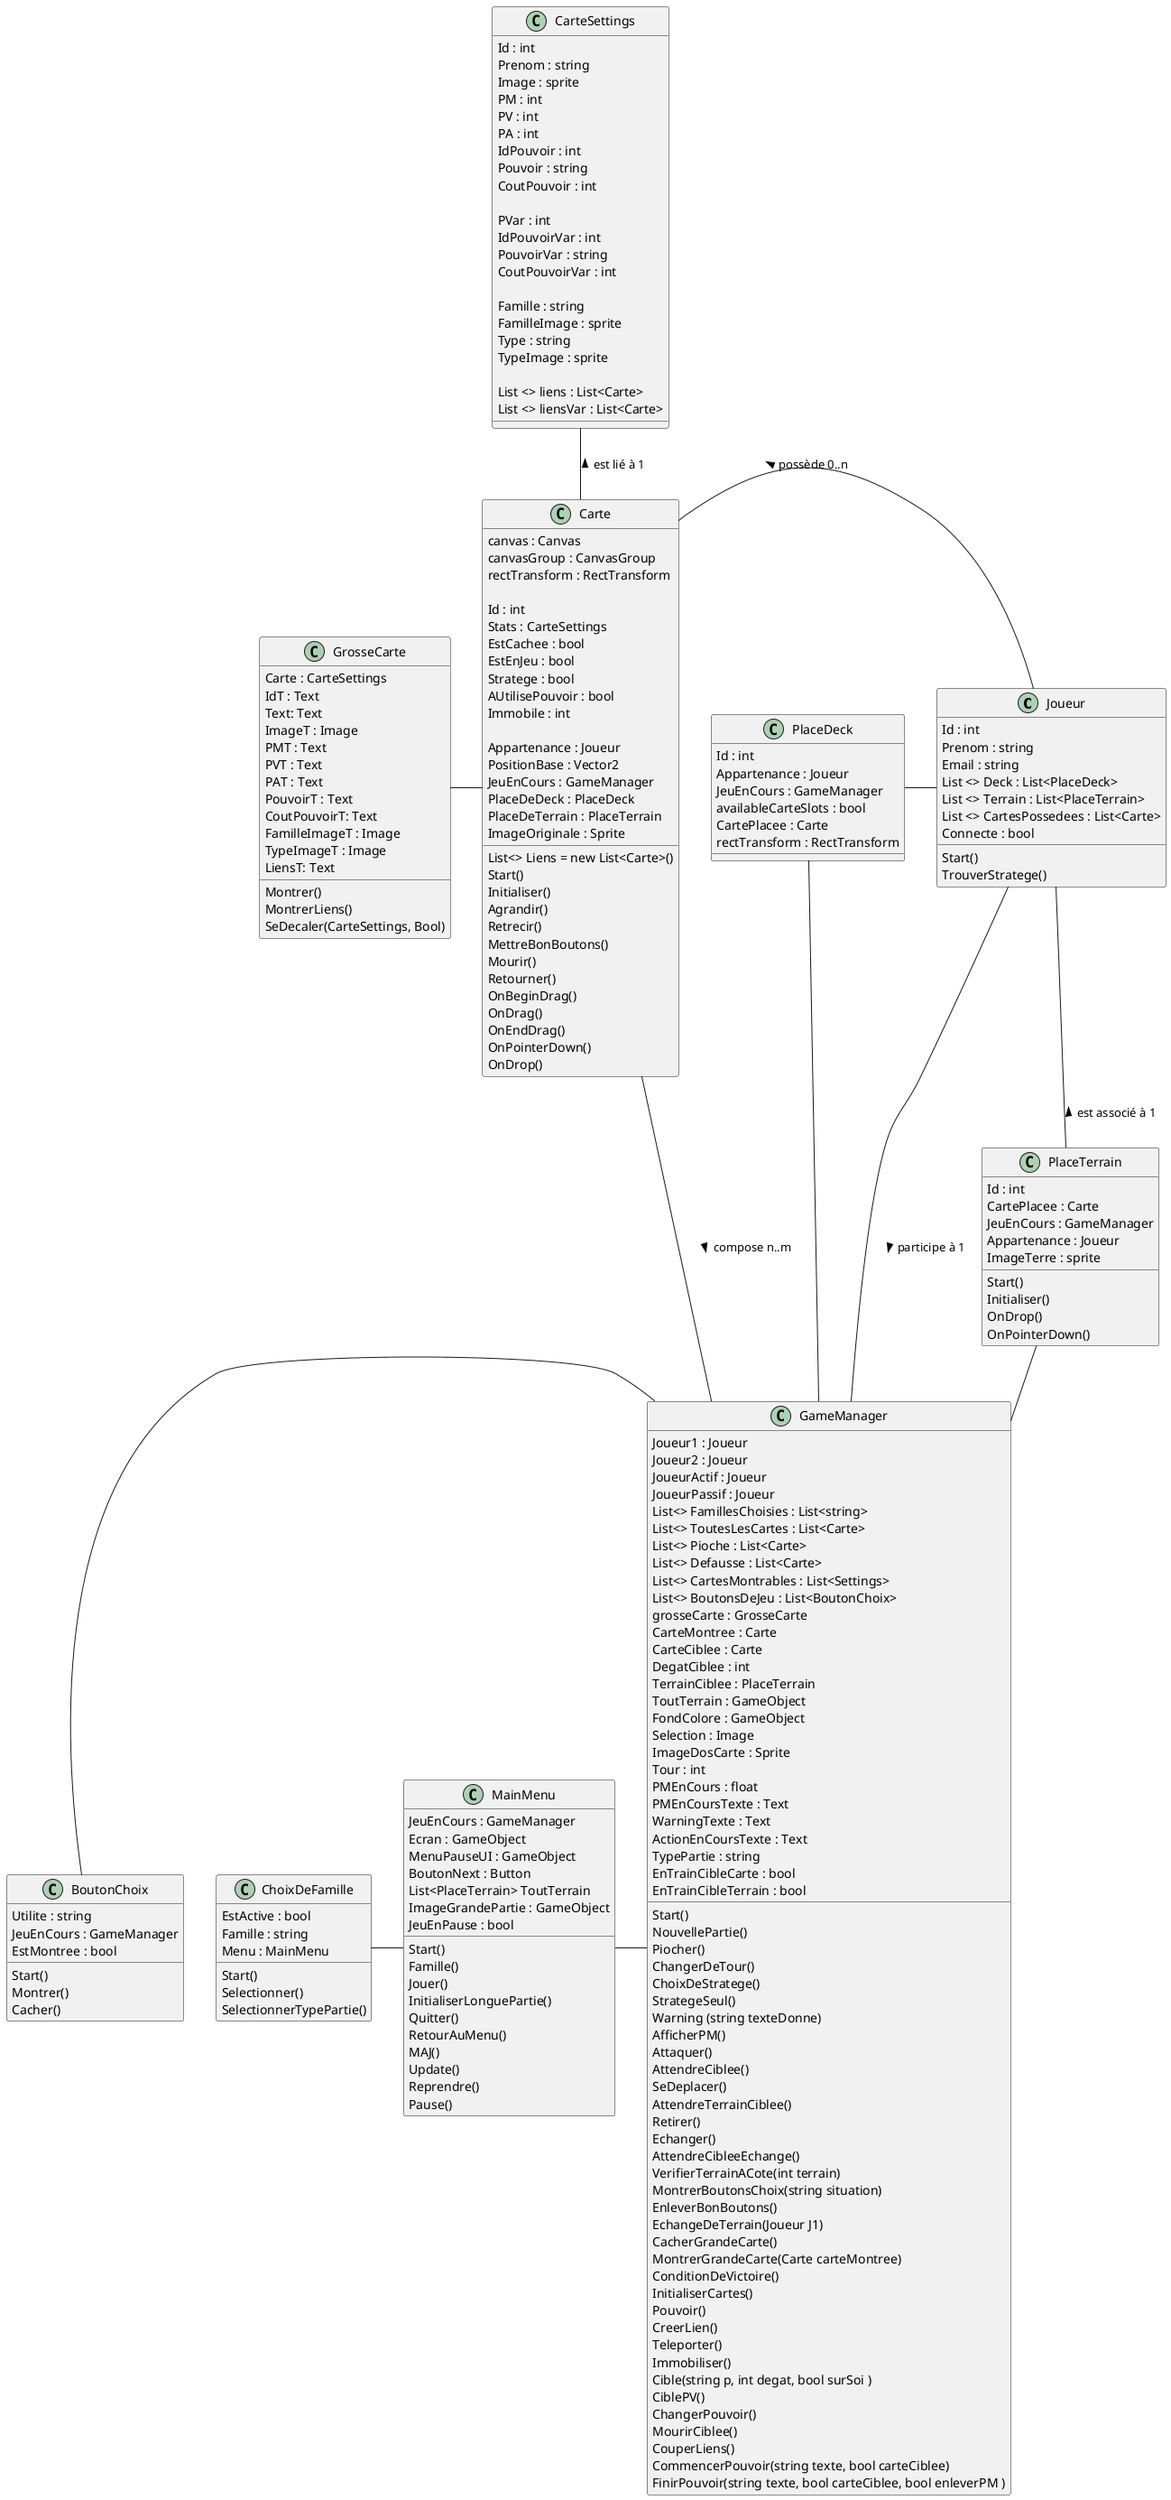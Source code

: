 @startuml DiagrammeUML
class Joueur
class Carte
class GameManager
class PlaceTerrain
class PlaceDeck
class CarteSettings
class GrosseCarte
class ChoixDeFamille
class MainMenu
class BoutonChoix

Joueur -- PlaceTerrain : < est associé à 1
Joueur - GameManager : > participe à 1
Carte - Joueur : < possède 0..n
Carte - GameManager : > compose n..m
CarteSettings -- Carte : < est lié à 1
BoutonChoix - GameManager
ChoixDeFamille - MainMenu 
MainMenu - GameManager
GrosseCarte - Carte
PlaceDeck - Joueur
PlaceDeck -- GameManager
PlaceTerrain -- GameManager


class Joueur {
    Id : int
    Prenom : string
    Email : string
    List <> Deck : List<PlaceDeck>
    List <> Terrain : List<PlaceTerrain>
    List <> CartesPossedees : List<Carte>
    Connecte : bool

    Start()
    TrouverStratege()
}

class PlaceTerrain {
    Id : int
    CartePlacee : Carte
    JeuEnCours : GameManager
    Appartenance : Joueur
    ImageTerre : sprite

    Start()
    Initialiser()
    OnDrop()
    OnPointerDown()
}

class PlaceDeck {
    Id : int
    Appartenance : Joueur
    JeuEnCours : GameManager
    availableCarteSlots : bool
    CartePlacee : Carte
    rectTransform : RectTransform
}

class GameManager {
    Joueur1 : Joueur
    Joueur2 : Joueur
    JoueurActif : Joueur
    JoueurPassif : Joueur
    List<> FamillesChoisies : List<string>
    List<> ToutesLesCartes : List<Carte>
    List<> Pioche : List<Carte>
    List<> Defausse : List<Carte>
    List<> CartesMontrables : List<Settings>
    List<> BoutonsDeJeu : List<BoutonChoix>
    grosseCarte : GrosseCarte
    CarteMontree : Carte
    CarteCiblee : Carte
    DegatCiblee : int
    TerrainCiblee : PlaceTerrain
    ToutTerrain : GameObject 
    FondColore : GameObject 
    Selection : Image 
    ImageDosCarte : Sprite 
    Tour : int
    PMEnCours : float 
    PMEnCoursTexte : Text
    WarningTexte : Text
    ActionEnCoursTexte : Text
    TypePartie : string
    EnTrainCibleCarte : bool
    EnTrainCibleTerrain : bool

    Start()
    NouvellePartie()
    Piocher()
    ChangerDeTour()
    ChoixDeStratege()
    StrategeSeul()
    Warning (string texteDonne) 
    AfficherPM()
    Attaquer()
    AttendreCiblee()
    SeDeplacer()
    AttendreTerrainCiblee()
    Retirer()
    Echanger()
    AttendreCibleeEchange()
    VerifierTerrainACote(int terrain)
    MontrerBoutonsChoix(string situation)
    EnleverBonBoutons()
    EchangeDeTerrain(Joueur J1)
    CacherGrandeCarte()
    MontrerGrandeCarte(Carte carteMontree)
    ConditionDeVictoire()
    InitialiserCartes() 
    Pouvoir()
    CreerLien()
    Teleporter()
    Immobiliser()
    Cible(string p, int degat, bool surSoi )
    CiblePV()
    ChangerPouvoir()
    MourirCiblee()
    CouperLiens()
    CommencerPouvoir(string texte, bool carteCiblee)
    FinirPouvoir(string texte, bool carteCiblee, bool enleverPM )
}

class CarteSettings {
    Id : int
    Prenom : string
    Image : sprite
    PM : int
    PV : int
    PA : int
    IdPouvoir : int
    Pouvoir : string
    CoutPouvoir : int
    
    PVar : int
    IdPouvoirVar : int
    PouvoirVar : string
    CoutPouvoirVar : int
    
    Famille : string
    FamilleImage : sprite
    Type : string
    TypeImage : sprite

    List <> liens : List<Carte>
    List <> liensVar : List<Carte>
}

class Carte {
    canvas : Canvas 
    canvasGroup : CanvasGroup 
    rectTransform : RectTransform

    Id : int 
    Stats : CarteSettings
    List<> Liens = new List<Carte>()
    EstCachee : bool 
    EstEnJeu : bool 
    Stratege : bool 
    AUtilisePouvoir : bool 
    Immobile : int

    Appartenance : Joueur  
    PositionBase : Vector2
    JeuEnCours : GameManager
    PlaceDeDeck : PlaceDeck
    PlaceDeTerrain : PlaceTerrain
    ImageOriginale : Sprite

    Start()
    Initialiser()
    Agrandir()
    Retrecir()
    MettreBonBoutons()
    Mourir()
    Retourner()
    OnBeginDrag()
    OnDrag()
    OnEndDrag()
    OnPointerDown()
    OnDrop()

}

class GrosseCarte {
    Carte : CarteSettings 
    IdT : Text
    Text: Text
    ImageT : Image
    PMT : Text
    PVT : Text
    PAT : Text
    PouvoirT : Text
    CoutPouvoirT: Text
    FamilleImageT : Image
    TypeImageT : Image
    LiensT: Text

    Montrer()
    MontrerLiens()
    SeDecaler(CarteSettings, Bool)
}

class ChoixDeFamille {
    EstActive : bool
    Famille : string
    Menu : MainMenu 

    Start()
    Selectionner()
    SelectionnerTypePartie()
}

class MainMenu {
    JeuEnCours : GameManager 
    Ecran : GameObject 
    MenuPauseUI : GameObject 
    BoutonNext : Button
    List<PlaceTerrain> ToutTerrain
    ImageGrandePartie : GameObject 
    JeuEnPause : bool

    Start()
    Famille()
    Jouer()
    InitialiserLonguePartie()
    Quitter()
    RetourAuMenu()
    MAJ()
    Update()
    Reprendre()
    Pause()
}

class BoutonChoix {
    Utilite : string
    JeuEnCours : GameManager
    EstMontree : bool

    Start()
    Montrer()
    Cacher()
}

@enduml